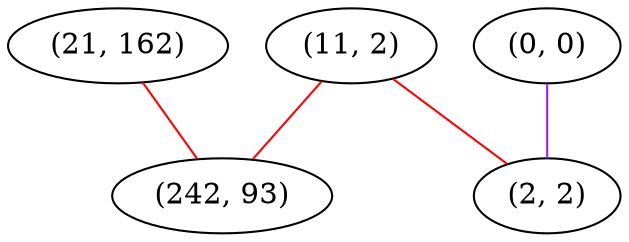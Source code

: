 graph "" {
"(11, 2)";
"(0, 0)";
"(21, 162)";
"(242, 93)";
"(2, 2)";
"(11, 2)" -- "(242, 93)"  [color=red, key=0, weight=1];
"(11, 2)" -- "(2, 2)"  [color=red, key=0, weight=1];
"(0, 0)" -- "(2, 2)"  [color=purple, key=0, weight=4];
"(21, 162)" -- "(242, 93)"  [color=red, key=0, weight=1];
}
